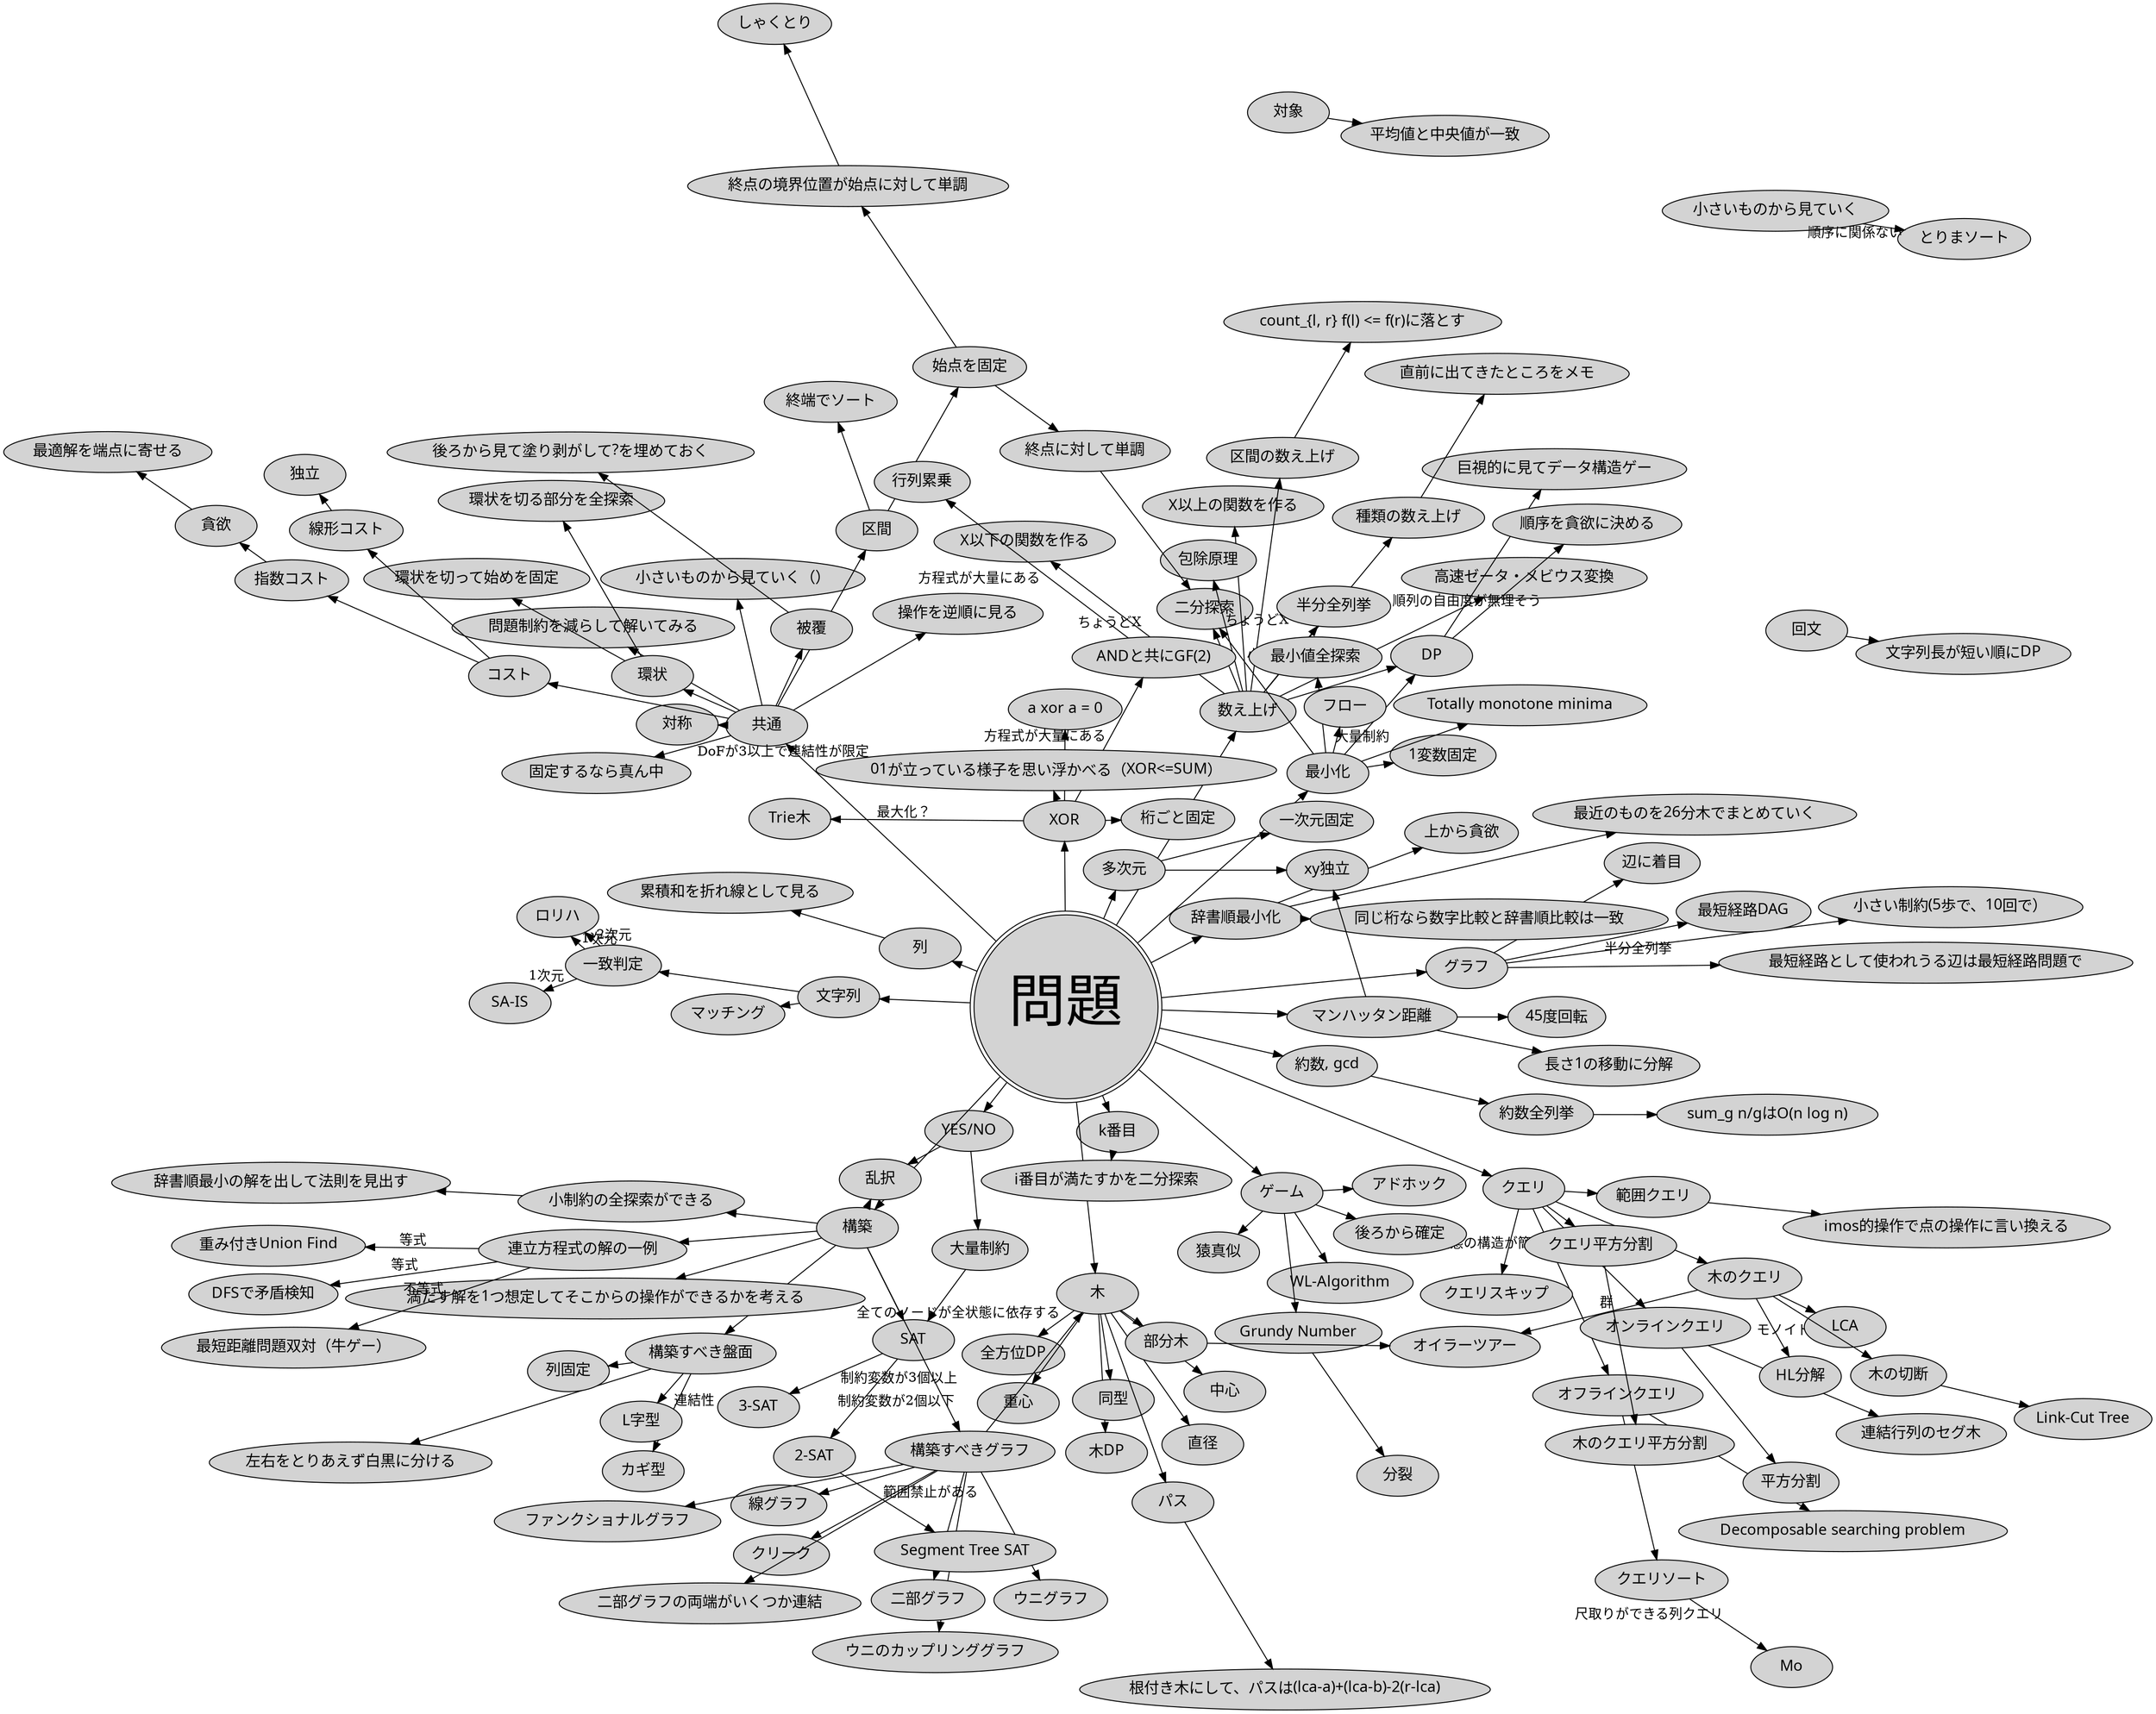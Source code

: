 // for i in `seq 3600`; do sleep 1; dot -T png typical.dot -o typical.png; done

digraph graph_name {
    graph [
        //    layout = dot
        layout = fdp
    ];
    node [
        colorscheme = "rdylgn11";
        style = "solid,filled";
        fontsize = 16;
        fontname = "Migu 1M";
        height = 0.6;
        width = 1.2;
    ];

    問題 [shape=doublecircle,fontsize=60];

    問題 -> グラフ;
    問題 -> 数え上げ;
    問題 -> 列;
    問題 -> 最小化;
    問題 -> k番目;
    問題 -> 辞書順最小化;
    問題 -> クエリ;
    問題 -> 木;
    問題 -> 多次元;
    問題 -> "YES/NO";
    問題 -> XOR;
    問題 -> 構築;
    問題 -> ゲーム;
    問題 -> 文字列;
    問題 -> マンハッタン距離;
    問題 -> "約数, gcd";
    問題 -> 共通;

    k番目 -> "i番目が満たすかを二分探索";

    列 -> 累積和を折れ線として見る;

    共通 -> 問題制約を減らして解いてみる;
    共通 -> "小さいものから見ていく（）";
    小さいものから見ていく -> とりまソート [label="順序に関係ない"];
    共通 -> 区間;
    共通 -> 対称;
    共通 -> 環状;
    共通 -> 被覆 -> "後ろから見て塗り剥がして?を埋めておく";
    共通 -> 固定するなら真ん中 [label="DoFが3以上で連結性が限定"]; 
    共通 -> 操作を逆順に見る;
    共通 -> コスト;
    コスト -> 線形コスト -> 独立;
    コスト -> 指数コスト -> 貪欲;

    対象 -> 平均値と中央値が一致;

    環状 -> 環状を切る部分を全探索;
    環状 -> 環状を切って始めを固定;

    区間 -> 終端でソート;
    区間 -> 始点を固定;
    始点を固定 -> 終点に対して単調 -> 二分探索;
    始点を固定 -> 終点の境界位置が始点に対して単調 -> しゃくとり;
    

    木 -> "木DP";
    木 -> "全方位DP" [label="全てのノードが全状態に依存する"];
    木 -> "重心";
    木 -> "中心";
    木 -> "直径";
    木 -> "同型";
    木 -> "部分木" -> オイラーツアー;
    木 -> パス -> "根付き木にして、パスは(lca-a)+(lca-b)-2(r-lca)";

    "約数, gcd" -> "約数全列挙" -> "sum_g n/gはO(n log n)";

    グラフ -> 辺に着目;
    グラフ -> "小さい制約(5歩で、10回で）" [label="半分全列挙"];
    グラフ -> "最短経路DAG";
    グラフ -> "最短経路として使われうる辺は最短経路問題で";

    "マンハッタン距離" -> "45度回転";
    "マンハッタン距離" -> "xy独立";
    "マンハッタン距離" -> "長さ1の移動に分解";

    構築 -> "連立方程式の解の一例";
    "連立方程式の解の一例" -> "最短距離問題双対（牛ゲー）" [label="不等式"];
    "連立方程式の解の一例" -> "DFSで矛盾検知" [label="等式"];
    "連立方程式の解の一例" -> "重み付きUnion Find" [label="等式"];
    構築 -> "小制約の全探索ができる" -> "辞書順最小の解を出して法則を見出す";
    構築 -> SAT;
    構築 -> 構築すべきグラフ;
    構築 -> 構築すべき盤面;
    構築 -> "満たす解を1つ想定してそこからの操作ができるかを考える";
    構築 -> "乱択";
    構築すべきグラフ -> ウニグラフ;
    構築すべきグラフ -> ウニのカップリンググラフ;
    構築すべきグラフ -> 線グラフ;
    構築すべきグラフ -> 木;
    構築すべきグラフ -> クリーク;
    構築すべきグラフ -> 二部グラフ;
    構築すべきグラフ -> 二部グラフの両端がいくつか連結;
    構築すべきグラフ -> ファンクショナルグラフ;
    構築すべき盤面 -> カギ型 [label="連結性"];
    構築すべき盤面 -> 左右をとりあえず白黒に分ける;
    構築すべき盤面 -> "L字型";
    構築すべき盤面 -> "列固定";


    数え上げ -> 二分探索;
    数え上げ -> DP;
    数え上げ -> "X以上の関数を作る" [label="ちょうどX"];
    数え上げ -> "X以下の関数を作る" [label="ちょうどX"];
    数え上げ -> "包除原理";
    数え上げ -> "高速ゼータ・メビウス変換";
    数え上げ -> 種類の数え上げ -> 直前に出てきたところをメモ; 
    数え上げ -> 区間の数え上げ -> "count_{l, r} f(l) <= f(r)に落とす";
    
    回文 -> "文字列長が短い順にDP";

    

    多次元 -> xy独立;
    多次元 -> 一次元固定;

    クエリ -> オフラインクエリ;
    クエリ -> クエリスキップ [label="初期状態の構造が簡単"];
    クエリ -> オンラインクエリ;
    クエリ -> 木のクエリ;
    クエリ -> 範囲クエリ;
    クエリ -> クエリ平方分割;
    オフラインクエリ -> "Decomposable searching problem";
    オフラインクエリ -> クエリソート;
    クエリ平方分割 -> 木のクエリ平方分割;
    クエリソート -> "Mo" [label="尺取りができる列クエリ"];
    木のクエリ -> "HL分解" [label="モノイド"];
    木のクエリ -> "オイラーツアー" [label="群"];
    木のクエリ -> "LCA";
    木のクエリ ->  木の切断;
    木の切断 -> "Link-Cut Tree";
    オンラインクエリ -> 平方分割;
    オンラインクエリ -> 連結行列のセグ木;
    範囲クエリ->"imos的操作で点の操作に言い換える";


    XOR -> 桁ごと固定;
    XOR -> "Trie木" [label="最大化？"];
    XOR -> "ANDと共にGF(2)" -> "行列累乗" [label="方程式が大量にある"];
    XOR -> "a xor a = 0";
    XOR -> "01が立っている様子を思い浮かべる（XOR<=SUM）";

    ゲーム -> "WL-Algorithm";
    ゲーム -> "Grundy Number";
    ゲーム -> "アドホック";
    ゲーム -> "後ろから確定";
    ゲーム -> "猿真似";

    "Grundy Number" -> "分裂";

    最小化 -> DP;
    DP -> "巨視的に見てデータ構造ゲー";
    DP -> "順序を貪欲に決める" [label="順列の自由度が無理そう"];
    最小化 -> 二分探索;
    最小化 -> 最小値全探索;
    最小化 -> "1変数固定";
    最小化 -> フロー [label="大量制約"];
    最小化 -> "Totally monotone minima";
    数え上げ -> "半分全列挙" [label="小制約"];

    貪欲 -> 最適解を端点に寄せる;

    辞書順最小化 -> "上から貪欲";
    辞書順最小化 -> "最近のものを26分木でまとめていく";
    辞書順最小化 -> "同じ桁なら数字比較と辞書順比較は一致";

    "YES/NO" -> 乱択;
    "YES/NO" -> "大量制約";
    "大量制約" -> "SAT";
    "SAT" -> "2-SAT" [label="制約変数が2個以下"]; 
    "SAT" -> "3-SAT" [label="制約変数が3個以上"]; 
    "2-SAT" -> "Segment Tree SAT" [label="範囲禁止がある"];

    文字列 -> マッチング;
    文字列 -> 一致判定;
    一致判定 -> "ロリハ" [label="1次元"];
    一致判定 -> "ロリハ" [label="2次元"]; 
    一致判定 -> "SA-IS" [label="1次元"]; 
}
